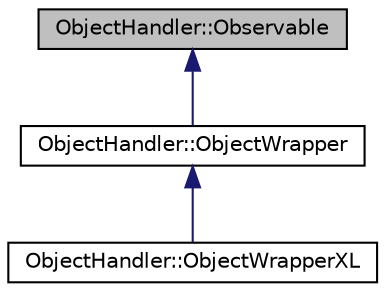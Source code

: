 digraph "ObjectHandler::Observable"
{
  edge [fontname="Helvetica",fontsize="10",labelfontname="Helvetica",labelfontsize="10"];
  node [fontname="Helvetica",fontsize="10",shape=record];
  Node0 [label="ObjectHandler::Observable",height=0.2,width=0.4,color="black", fillcolor="grey75", style="filled", fontcolor="black"];
  Node0 -> Node1 [dir="back",color="midnightblue",fontsize="10",style="solid",fontname="Helvetica"];
  Node1 [label="ObjectHandler::ObjectWrapper",height=0.2,width=0.4,color="black", fillcolor="white", style="filled",URL="$class_object_handler_1_1_object_wrapper.html",tooltip="Container to ensure that Object references are updated. "];
  Node1 -> Node2 [dir="back",color="midnightblue",fontsize="10",style="solid",fontname="Helvetica"];
  Node2 [label="ObjectHandler::ObjectWrapperXL",height=0.2,width=0.4,color="black", fillcolor="white", style="filled",URL="$class_object_handler_1_1_object_wrapper_x_l.html",tooltip="Customization of the ObjectWrapper class for the Excel platform. "];
}
